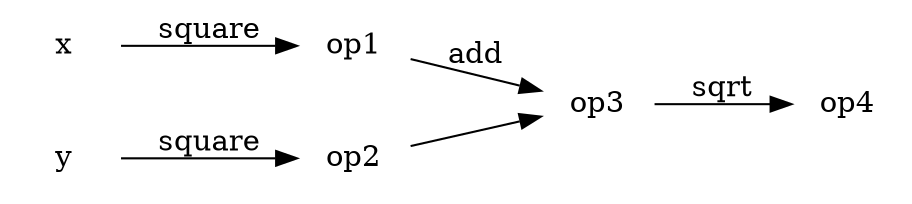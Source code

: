 digraph G {
  rankdir="LR"
  node [shape=none]
  x -> op1 [label="square"]
  y -> op2 [label="square"]
  op1 -> op3 [label="add"]
  op2 -> op3
  op3 -> op4 [label="sqrt"]
}
